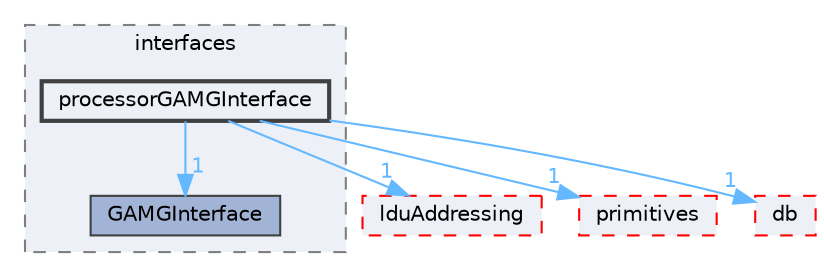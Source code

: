 digraph "src/OpenFOAM/matrices/lduMatrix/solvers/GAMG/interfaces/processorGAMGInterface"
{
 // LATEX_PDF_SIZE
  bgcolor="transparent";
  edge [fontname=Helvetica,fontsize=10,labelfontname=Helvetica,labelfontsize=10];
  node [fontname=Helvetica,fontsize=10,shape=box,height=0.2,width=0.4];
  compound=true
  subgraph clusterdir_354e0e3f4a321ccc8878de612aa38840 {
    graph [ bgcolor="#edf0f7", pencolor="grey50", label="interfaces", fontname=Helvetica,fontsize=10 style="filled,dashed", URL="dir_354e0e3f4a321ccc8878de612aa38840.html",tooltip=""]
  dir_da3433395e359af1783e5baa6b094d5b [label="GAMGInterface", fillcolor="#a2b4d6", color="grey25", style="filled", URL="dir_da3433395e359af1783e5baa6b094d5b.html",tooltip=""];
  dir_27ac375961e704bf57585b65f2845afc [label="processorGAMGInterface", fillcolor="#edf0f7", color="grey25", style="filled,bold", URL="dir_27ac375961e704bf57585b65f2845afc.html",tooltip=""];
  }
  dir_12547202c65033a69d4e18947f2fbe2a [label="lduAddressing", fillcolor="#edf0f7", color="red", style="filled,dashed", URL="dir_12547202c65033a69d4e18947f2fbe2a.html",tooltip=""];
  dir_3e50f45338116b169052b428016851aa [label="primitives", fillcolor="#edf0f7", color="red", style="filled,dashed", URL="dir_3e50f45338116b169052b428016851aa.html",tooltip=""];
  dir_63c634f7a7cfd679ac26c67fb30fc32f [label="db", fillcolor="#edf0f7", color="red", style="filled,dashed", URL="dir_63c634f7a7cfd679ac26c67fb30fc32f.html",tooltip=""];
  dir_27ac375961e704bf57585b65f2845afc->dir_12547202c65033a69d4e18947f2fbe2a [headlabel="1", labeldistance=1.5 headhref="dir_003094_002109.html" href="dir_003094_002109.html" color="steelblue1" fontcolor="steelblue1"];
  dir_27ac375961e704bf57585b65f2845afc->dir_3e50f45338116b169052b428016851aa [headlabel="1", labeldistance=1.5 headhref="dir_003094_003069.html" href="dir_003094_003069.html" color="steelblue1" fontcolor="steelblue1"];
  dir_27ac375961e704bf57585b65f2845afc->dir_63c634f7a7cfd679ac26c67fb30fc32f [headlabel="1", labeldistance=1.5 headhref="dir_003094_000817.html" href="dir_003094_000817.html" color="steelblue1" fontcolor="steelblue1"];
  dir_27ac375961e704bf57585b65f2845afc->dir_da3433395e359af1783e5baa6b094d5b [headlabel="1", labeldistance=1.5 headhref="dir_003094_001580.html" href="dir_003094_001580.html" color="steelblue1" fontcolor="steelblue1"];
}
